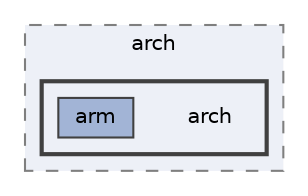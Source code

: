 digraph "build/zephyr/arch/arch"
{
 // LATEX_PDF_SIZE
  bgcolor="transparent";
  edge [fontname=Helvetica,fontsize=10,labelfontname=Helvetica,labelfontsize=10];
  node [fontname=Helvetica,fontsize=10,shape=box,height=0.2,width=0.4];
  compound=true
  subgraph clusterdir_e092704924e2803980727e6294825109 {
    graph [ bgcolor="#edf0f7", pencolor="grey50", label="arch", fontname=Helvetica,fontsize=10 style="filled,dashed", URL="dir_e092704924e2803980727e6294825109.html",tooltip=""]
  subgraph clusterdir_ade41cfa58526136ba558b6e892ae63e {
    graph [ bgcolor="#edf0f7", pencolor="grey25", label="", fontname=Helvetica,fontsize=10 style="filled,bold", URL="dir_ade41cfa58526136ba558b6e892ae63e.html",tooltip=""]
    dir_ade41cfa58526136ba558b6e892ae63e [shape=plaintext, label="arch"];
  dir_2beaf8fc398d98808b884a46a51cc2a9 [label="arm", fillcolor="#a2b4d6", color="grey25", style="filled", URL="dir_2beaf8fc398d98808b884a46a51cc2a9.html",tooltip=""];
  }
  }
}
